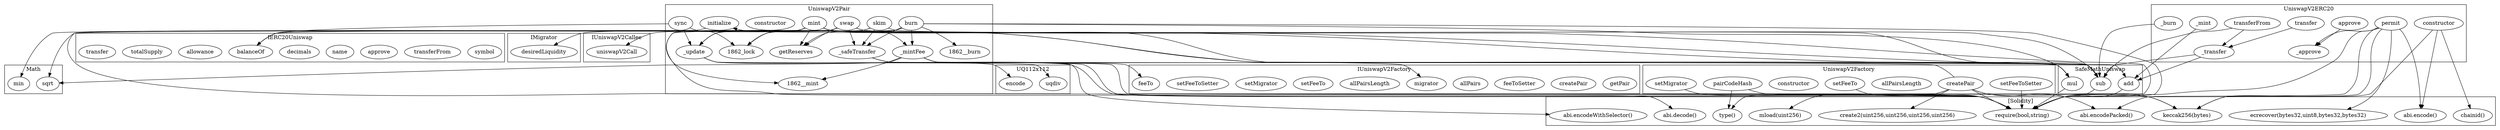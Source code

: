 strict digraph {
subgraph cluster_608_Math {
label = "Math"
"608_sqrt" [label="sqrt"]
"608_min" [label="min"]
}subgraph cluster_1862_UniswapV2Pair {
label = "UniswapV2Pair"
"1862_burn" [label="burn"]
"1862_mint" [label="mint"]
"1862_sync" [label="sync"]
"1862__update" [label="_update"]
"1862_getReserves" [label="getReserves"]
"1862_initialize" [label="initialize"]
"1862_constructor" [label="constructor"]
"1862_skim" [label="skim"]
"1862__safeTransfer" [label="_safeTransfer"]
"1862_swap" [label="swap"]
"1862__mintFee" [label="_mintFee"]
"1862_burn" -> "1862_getReserves"
"1862_burn" -> "1862__mintFee"
"1862_burn" -> "1862__burn"
"1862_mint" -> "1862__mintFee"
"1862_burn" -> "1862__safeTransfer"
"1862_burn" -> "1862_lock"
"1862_skim" -> "1862__safeTransfer"
"1862_sync" -> "1862__update"
"1862_burn" -> "1862__update"
"1862_swap" -> "1862_lock"
"1862_skim" -> "1862_lock"
"1862_mint" -> "1862_getReserves"
"1862_swap" -> "1862_getReserves"
"1862__mintFee" -> "1862__mint"
"1862_mint" -> "1862_lock"
"1862_sync" -> "1862_lock"
"1862_swap" -> "1862__update"
"1862_mint" -> "1862__update"
"1862_swap" -> "1862__safeTransfer"
"1862_mint" -> "1862__mint"
}subgraph cluster_72_IUniswapV2Factory {
label = "IUniswapV2Factory"
"72_getPair" [label="getPair"]
"72_createPair" [label="createPair"]
"72_feeToSetter" [label="feeToSetter"]
"72_allPairs" [label="allPairs"]
"72_feeTo" [label="feeTo"]
"72_allPairsLength" [label="allPairsLength"]
"72_setFeeTo" [label="setFeeTo"]
"72_setMigrator" [label="setMigrator"]
"72_setFeeToSetter" [label="setFeeToSetter"]
"72_migrator" [label="migrator"]
}subgraph cluster_651_UQ112x112 {
label = "UQ112x112"
"651_encode" [label="encode"]
"651_uqdiv" [label="uqdiv"]
}subgraph cluster_747_IUniswapV2Callee {
label = "IUniswapV2Callee"
"747_uniswapV2Call" [label="uniswapV2Call"]
}subgraph cluster_146_SafeMathUniswap {
label = "SafeMathUniswap"
"146_mul" [label="mul"]
"146_add" [label="add"]
"146_sub" [label="sub"]
}subgraph cluster_2099_UniswapV2Factory {
label = "UniswapV2Factory"
"2099_setMigrator" [label="setMigrator"]
"2099_setFeeToSetter" [label="setFeeToSetter"]
"2099_allPairsLength" [label="allPairsLength"]
"2099_createPair" [label="createPair"]
"2099_constructor" [label="constructor"]
"2099_setFeeTo" [label="setFeeTo"]
"2099_pairCodeHash" [label="pairCodeHash"]
}subgraph cluster_754_IMigrator {
label = "IMigrator"
"754_desiredLiquidity" [label="desiredLiquidity"]
}subgraph cluster_533_UniswapV2ERC20 {
label = "UniswapV2ERC20"
"533__approve" [label="_approve"]
"533_permit" [label="permit"]
"533__burn" [label="_burn"]
"533_approve" [label="approve"]
"533_transfer" [label="transfer"]
"533__transfer" [label="_transfer"]
"533__mint" [label="_mint"]
"533_transferFrom" [label="transferFrom"]
"533_constructor" [label="constructor"]
"533_permit" -> "533__approve"
"533_transfer" -> "533__transfer"
"533_approve" -> "533__approve"
"533_transferFrom" -> "533__transfer"
}subgraph cluster_734_IERC20Uniswap {
label = "IERC20Uniswap"
"734_symbol" [label="symbol"]
"734_transferFrom" [label="transferFrom"]
"734_approve" [label="approve"]
"734_name" [label="name"]
"734_decimals" [label="decimals"]
"734_balanceOf" [label="balanceOf"]
"734_allowance" [label="allowance"]
"734_totalSupply" [label="totalSupply"]
"734_transfer" [label="transfer"]
}subgraph cluster_solidity {
label = "[Solidity]"
"type()" 
"keccak256(bytes)" 
"abi.encode()" 
"abi.decode()" 
"require(bool,string)" 
"chainid()" 
"create2(uint256,uint256,uint256,uint256)" 
"ecrecover(bytes32,uint8,bytes32,bytes32)" 
"abi.encodeWithSelector()" 
"mload(uint256)" 
"abi.encodePacked()" 
"1862_mint" -> "require(bool,string)"
"2099_createPair" -> "keccak256(bytes)"
"1862_swap" -> "require(bool,string)"
"2099_createPair" -> "require(bool,string)"
"1862_burn" -> "require(bool,string)"
"533_constructor" -> "abi.encode()"
"2099_createPair" -> "create2(uint256,uint256,uint256,uint256)"
"146_mul" -> "require(bool,string)"
"533_permit" -> "require(bool,string)"
"533_constructor" -> "chainid()"
"1862__safeTransfer" -> "abi.decode()"
"533_permit" -> "abi.encodePacked()"
"2099_createPair" -> "abi.encodePacked()"
"1862__safeTransfer" -> "require(bool,string)"
"533_permit" -> "abi.encode()"
"2099_setMigrator" -> "require(bool,string)"
"2099_setFeeToSetter" -> "require(bool,string)"
"533_permit" -> "ecrecover(bytes32,uint8,bytes32,bytes32)"
"2099_setFeeTo" -> "require(bool,string)"
"146_add" -> "require(bool,string)"
"2099_createPair" -> "type()"
"1862__safeTransfer" -> "abi.encodeWithSelector()"
"533_constructor" -> "keccak256(bytes)"
"146_sub" -> "require(bool,string)"
"2099_createPair" -> "mload(uint256)"
"2099_pairCodeHash" -> "type()"
"2099_pairCodeHash" -> "keccak256(bytes)"
"1862_initialize" -> "require(bool,string)"
"1862__update" -> "require(bool,string)"
"533_permit" -> "keccak256(bytes)"
}"1862__mintFee" -> "72_feeTo"
"533__burn" -> "146_sub"
"1862_skim" -> "734_balanceOf"
"2099_createPair" -> "1862_initialize"
"1862_burn" -> "146_mul"
"1862__mintFee" -> "146_mul"
"1862__update" -> "651_uqdiv"
"1862__mintFee" -> "608_sqrt"
"1862_mint" -> "734_balanceOf"
"1862_swap" -> "146_sub"
"1862_swap" -> "734_balanceOf"
"1862_mint" -> "146_mul"
"1862_skim" -> "146_sub"
"533__transfer" -> "146_add"
"533__transfer" -> "146_sub"
"1862_swap" -> "146_mul"
"1862_mint" -> "608_min"
"1862__mintFee" -> "146_sub"
"1862_burn" -> "734_balanceOf"
"1862_mint" -> "72_migrator"
"1862__update" -> "651_encode"
"533__mint" -> "146_add"
"1862_swap" -> "747_uniswapV2Call"
"1862_mint" -> "608_sqrt"
"1862_sync" -> "734_balanceOf"
"1862__mintFee" -> "146_add"
"533_transferFrom" -> "146_sub"
"1862_mint" -> "146_sub"
"1862_mint" -> "754_desiredLiquidity"
}